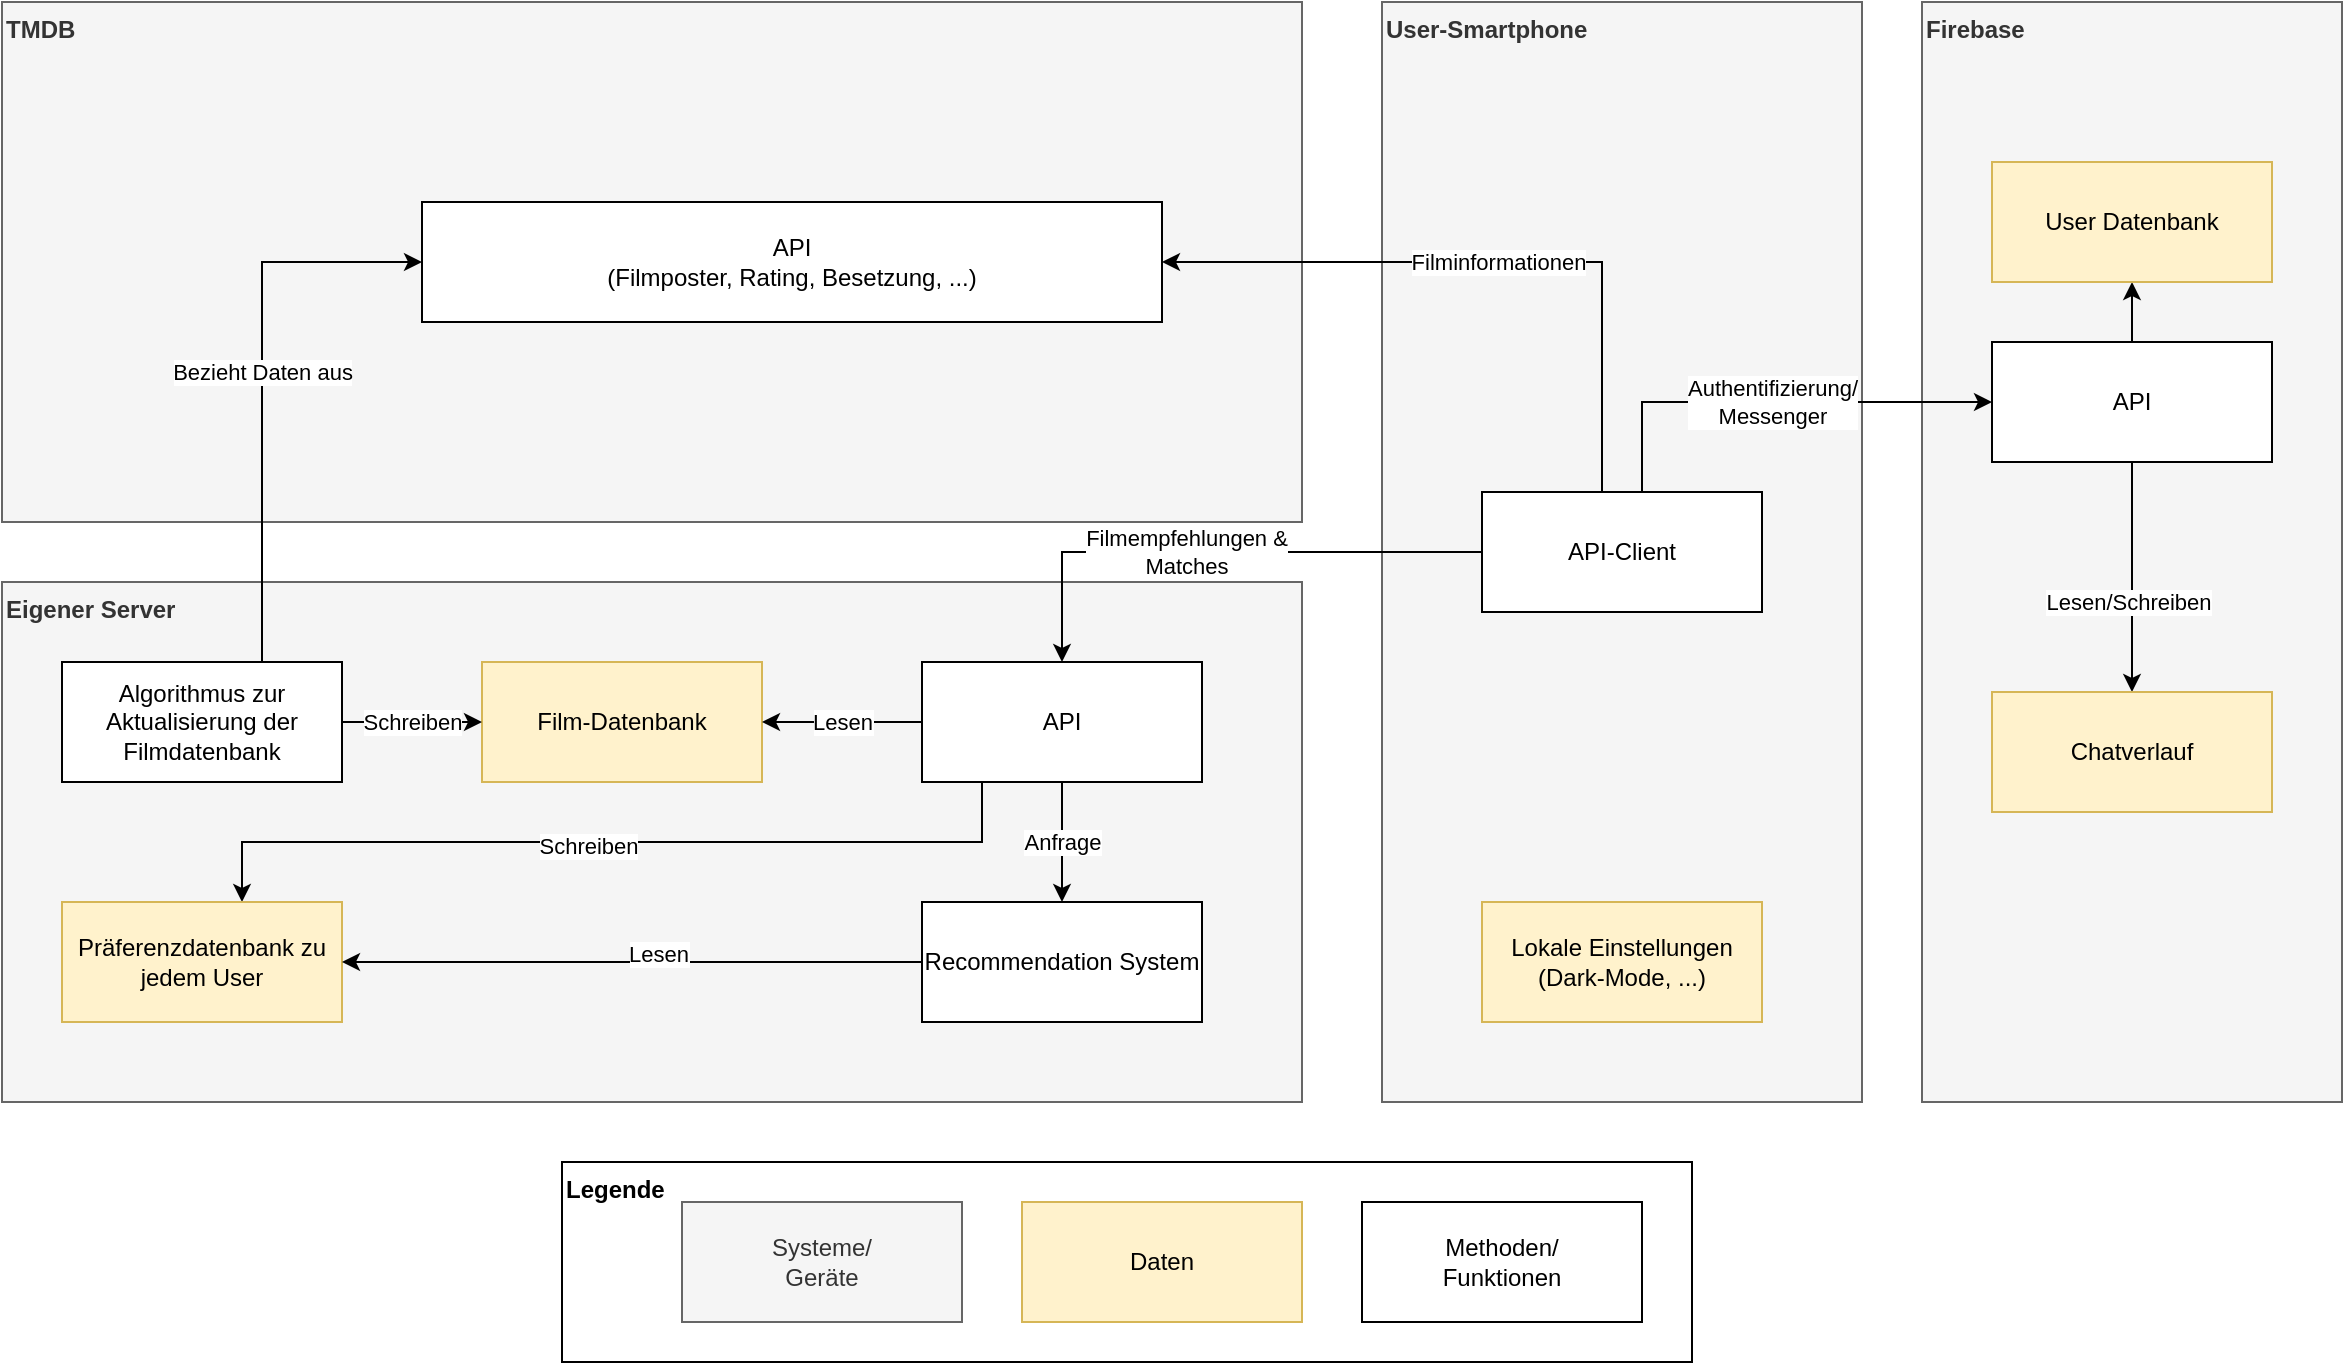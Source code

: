 <mxfile version="14.4.2"><diagram id="fTOrMEPARIp-xCmvjO_V" name="Page-1"><mxGraphModel dx="1673" dy="2034" grid="1" gridSize="10" guides="1" tooltips="1" connect="1" arrows="1" fold="1" page="1" pageScale="1" pageWidth="827" pageHeight="1169" math="0" shadow="0"><root><mxCell id="0"/><mxCell id="1" parent="0"/><mxCell id="VK_rfFd2qJHtfRdAsC_h-1" value="&lt;div align=&quot;left&quot;&gt;&lt;b&gt;Eigener Server&lt;/b&gt;&lt;/div&gt;" style="rounded=0;whiteSpace=wrap;html=1;align=left;fillColor=#f5f5f5;strokeColor=#666666;fontColor=#333333;verticalAlign=top;" vertex="1" parent="1"><mxGeometry x="190" y="120" width="650" height="260" as="geometry"/></mxCell><mxCell id="VK_rfFd2qJHtfRdAsC_h-3" value="&lt;div align=&quot;left&quot;&gt;&lt;b&gt;Firebase&lt;br&gt;&lt;/b&gt;&lt;/div&gt;" style="rounded=0;whiteSpace=wrap;html=1;align=left;fillColor=#f5f5f5;strokeColor=#666666;fontColor=#333333;verticalAlign=top;" vertex="1" parent="1"><mxGeometry x="1150" y="-170" width="210" height="550" as="geometry"/></mxCell><mxCell id="VK_rfFd2qJHtfRdAsC_h-4" value="&lt;div&gt;&lt;b&gt;User-Smartphone&lt;br&gt;&lt;/b&gt;&lt;/div&gt;" style="rounded=0;whiteSpace=wrap;html=1;align=left;fillColor=#f5f5f5;strokeColor=#666666;fontColor=#333333;verticalAlign=top;labelPosition=center;verticalLabelPosition=middle;" vertex="1" parent="1"><mxGeometry x="880" y="-170" width="240" height="550" as="geometry"/></mxCell><mxCell id="VK_rfFd2qJHtfRdAsC_h-5" value="Film-Datenbank" style="rounded=0;whiteSpace=wrap;html=1;fillColor=#fff2cc;strokeColor=#d6b656;" vertex="1" parent="1"><mxGeometry x="430" y="160" width="140" height="60" as="geometry"/></mxCell><mxCell id="VK_rfFd2qJHtfRdAsC_h-9" value="Lesen" style="edgeStyle=orthogonalEdgeStyle;rounded=0;orthogonalLoop=1;jettySize=auto;html=1;" edge="1" parent="1" source="VK_rfFd2qJHtfRdAsC_h-6" target="VK_rfFd2qJHtfRdAsC_h-5"><mxGeometry relative="1" as="geometry"/></mxCell><mxCell id="VK_rfFd2qJHtfRdAsC_h-15" value="Anfrage" style="edgeStyle=orthogonalEdgeStyle;rounded=0;orthogonalLoop=1;jettySize=auto;html=1;startArrow=none;startFill=0;" edge="1" parent="1" source="VK_rfFd2qJHtfRdAsC_h-6" target="VK_rfFd2qJHtfRdAsC_h-14"><mxGeometry relative="1" as="geometry"/></mxCell><mxCell id="VK_rfFd2qJHtfRdAsC_h-25" style="edgeStyle=orthogonalEdgeStyle;rounded=0;orthogonalLoop=1;jettySize=auto;html=1;startArrow=none;startFill=0;" edge="1" parent="1" source="VK_rfFd2qJHtfRdAsC_h-6" target="VK_rfFd2qJHtfRdAsC_h-8"><mxGeometry relative="1" as="geometry"><Array as="points"><mxPoint x="680" y="250"/><mxPoint x="310" y="250"/></Array></mxGeometry></mxCell><mxCell id="VK_rfFd2qJHtfRdAsC_h-26" value="Schreiben" style="edgeLabel;html=1;align=center;verticalAlign=middle;resizable=0;points=[];" vertex="1" connectable="0" parent="VK_rfFd2qJHtfRdAsC_h-25"><mxGeometry x="0.056" y="2" relative="1" as="geometry"><mxPoint as="offset"/></mxGeometry></mxCell><mxCell id="VK_rfFd2qJHtfRdAsC_h-6" value="&lt;div&gt;API&lt;/div&gt;" style="rounded=0;whiteSpace=wrap;html=1;" vertex="1" parent="1"><mxGeometry x="650" y="160" width="140" height="60" as="geometry"/></mxCell><mxCell id="VK_rfFd2qJHtfRdAsC_h-7" value="&lt;div&gt;Lokale Einstellungen&lt;/div&gt;&lt;div&gt;(Dark-Mode, ...)&lt;br&gt;&lt;/div&gt;" style="rounded=0;whiteSpace=wrap;html=1;fillColor=#fff2cc;strokeColor=#d6b656;" vertex="1" parent="1"><mxGeometry x="930" y="280" width="140" height="60" as="geometry"/></mxCell><mxCell id="VK_rfFd2qJHtfRdAsC_h-8" value="Präferenzdatenbank zu jedem User" style="rounded=0;whiteSpace=wrap;html=1;fillColor=#fff2cc;strokeColor=#d6b656;" vertex="1" parent="1"><mxGeometry x="220" y="280" width="140" height="60" as="geometry"/></mxCell><mxCell id="VK_rfFd2qJHtfRdAsC_h-16" style="edgeStyle=orthogonalEdgeStyle;rounded=0;orthogonalLoop=1;jettySize=auto;html=1;startArrow=none;startFill=0;" edge="1" parent="1" source="VK_rfFd2qJHtfRdAsC_h-14" target="VK_rfFd2qJHtfRdAsC_h-8"><mxGeometry relative="1" as="geometry"/></mxCell><mxCell id="VK_rfFd2qJHtfRdAsC_h-17" value="Lesen" style="edgeLabel;html=1;align=center;verticalAlign=middle;resizable=0;points=[];" vertex="1" connectable="0" parent="VK_rfFd2qJHtfRdAsC_h-16"><mxGeometry x="-0.085" y="-4" relative="1" as="geometry"><mxPoint as="offset"/></mxGeometry></mxCell><mxCell id="VK_rfFd2qJHtfRdAsC_h-14" value="Recommendation System" style="rounded=0;whiteSpace=wrap;html=1;" vertex="1" parent="1"><mxGeometry x="650" y="280" width="140" height="60" as="geometry"/></mxCell><mxCell id="VK_rfFd2qJHtfRdAsC_h-29" value="Authentifizierung/&lt;br&gt;Messenger" style="edgeStyle=orthogonalEdgeStyle;rounded=0;orthogonalLoop=1;jettySize=auto;html=1;entryX=0;entryY=0.5;entryDx=0;entryDy=0;startArrow=none;startFill=0;" edge="1" parent="1" source="VK_rfFd2qJHtfRdAsC_h-18" target="VK_rfFd2qJHtfRdAsC_h-27"><mxGeometry relative="1" as="geometry"><Array as="points"><mxPoint x="1010" y="30"/></Array></mxGeometry></mxCell><mxCell id="VK_rfFd2qJHtfRdAsC_h-18" value="API-Client" style="rounded=0;whiteSpace=wrap;html=1;" vertex="1" parent="1"><mxGeometry x="930" y="75" width="140" height="60" as="geometry"/></mxCell><mxCell id="VK_rfFd2qJHtfRdAsC_h-20" value="&lt;div align=&quot;left&quot;&gt;&lt;b&gt;TMDB&lt;br&gt;&lt;/b&gt;&lt;/div&gt;" style="rounded=0;whiteSpace=wrap;html=1;align=left;fillColor=#f5f5f5;strokeColor=#666666;fontColor=#333333;verticalAlign=top;" vertex="1" parent="1"><mxGeometry x="190" y="-170" width="650" height="260" as="geometry"/></mxCell><mxCell id="VK_rfFd2qJHtfRdAsC_h-21" value="&lt;div&gt;API&lt;/div&gt;&lt;div&gt;(Filmposter, Rating, Besetzung, ...)&lt;br&gt;&lt;/div&gt;" style="rounded=0;whiteSpace=wrap;html=1;" vertex="1" parent="1"><mxGeometry x="400" y="-70" width="370" height="60" as="geometry"/></mxCell><mxCell id="VK_rfFd2qJHtfRdAsC_h-22" value="Filminformationen" style="edgeStyle=orthogonalEdgeStyle;rounded=0;orthogonalLoop=1;jettySize=auto;html=1;entryX=1;entryY=0.5;entryDx=0;entryDy=0;startArrow=none;startFill=0;" edge="1" parent="1" source="VK_rfFd2qJHtfRdAsC_h-18" target="VK_rfFd2qJHtfRdAsC_h-21"><mxGeometry relative="1" as="geometry"><Array as="points"><mxPoint x="990" y="-40"/></Array></mxGeometry></mxCell><mxCell id="VK_rfFd2qJHtfRdAsC_h-23" style="edgeStyle=orthogonalEdgeStyle;rounded=0;orthogonalLoop=1;jettySize=auto;html=1;entryX=0;entryY=0.5;entryDx=0;entryDy=0;startArrow=none;startFill=0;exitX=0.5;exitY=0;exitDx=0;exitDy=0;" edge="1" parent="1" source="VK_rfFd2qJHtfRdAsC_h-47" target="VK_rfFd2qJHtfRdAsC_h-21"><mxGeometry relative="1" as="geometry"><Array as="points"><mxPoint x="320" y="160"/><mxPoint x="320" y="-40"/></Array></mxGeometry></mxCell><mxCell id="VK_rfFd2qJHtfRdAsC_h-24" value="Bezieht Daten aus" style="edgeLabel;html=1;align=center;verticalAlign=middle;resizable=0;points=[];" vertex="1" connectable="0" parent="VK_rfFd2qJHtfRdAsC_h-23"><mxGeometry x="0.13" relative="1" as="geometry"><mxPoint as="offset"/></mxGeometry></mxCell><mxCell id="VK_rfFd2qJHtfRdAsC_h-30" style="edgeStyle=orthogonalEdgeStyle;rounded=0;orthogonalLoop=1;jettySize=auto;html=1;startArrow=none;startFill=0;" edge="1" parent="1" source="VK_rfFd2qJHtfRdAsC_h-27" target="VK_rfFd2qJHtfRdAsC_h-28"><mxGeometry relative="1" as="geometry"/></mxCell><mxCell id="VK_rfFd2qJHtfRdAsC_h-35" style="edgeStyle=orthogonalEdgeStyle;rounded=0;orthogonalLoop=1;jettySize=auto;html=1;startArrow=none;startFill=0;" edge="1" parent="1" source="VK_rfFd2qJHtfRdAsC_h-27" target="VK_rfFd2qJHtfRdAsC_h-33"><mxGeometry relative="1" as="geometry"/></mxCell><mxCell id="VK_rfFd2qJHtfRdAsC_h-36" value="Lesen/Schreiben" style="edgeLabel;html=1;align=center;verticalAlign=middle;resizable=0;points=[];" vertex="1" connectable="0" parent="VK_rfFd2qJHtfRdAsC_h-35"><mxGeometry x="0.214" y="-2" relative="1" as="geometry"><mxPoint as="offset"/></mxGeometry></mxCell><mxCell id="VK_rfFd2qJHtfRdAsC_h-27" value="API" style="rounded=0;whiteSpace=wrap;html=1;" vertex="1" parent="1"><mxGeometry x="1185" width="140" height="60" as="geometry"/></mxCell><mxCell id="VK_rfFd2qJHtfRdAsC_h-28" value="User Datenbank" style="rounded=0;whiteSpace=wrap;html=1;fillColor=#fff2cc;strokeColor=#d6b656;" vertex="1" parent="1"><mxGeometry x="1185" y="-90" width="140" height="60" as="geometry"/></mxCell><mxCell id="VK_rfFd2qJHtfRdAsC_h-33" value="Chatverlauf" style="rounded=0;whiteSpace=wrap;html=1;fillColor=#fff2cc;strokeColor=#d6b656;" vertex="1" parent="1"><mxGeometry x="1185" y="175" width="140" height="60" as="geometry"/></mxCell><mxCell id="VK_rfFd2qJHtfRdAsC_h-19" style="edgeStyle=orthogonalEdgeStyle;rounded=0;orthogonalLoop=1;jettySize=auto;html=1;startArrow=none;startFill=0;" edge="1" parent="1" source="VK_rfFd2qJHtfRdAsC_h-18" target="VK_rfFd2qJHtfRdAsC_h-6"><mxGeometry relative="1" as="geometry"/></mxCell><mxCell id="VK_rfFd2qJHtfRdAsC_h-31" value="&lt;div&gt;Filmempfehlungen &amp;amp;&lt;/div&gt;&lt;div&gt;Matches&lt;/div&gt;" style="edgeLabel;html=1;align=center;verticalAlign=middle;resizable=0;points=[];" vertex="1" connectable="0" parent="VK_rfFd2qJHtfRdAsC_h-19"><mxGeometry x="0.247" y="4" relative="1" as="geometry"><mxPoint x="17" y="-4" as="offset"/></mxGeometry></mxCell><mxCell id="VK_rfFd2qJHtfRdAsC_h-37" value="&lt;div align=&quot;left&quot;&gt;&lt;b&gt;Legende&lt;/b&gt;&lt;/div&gt;" style="rounded=0;whiteSpace=wrap;html=1;align=left;verticalAlign=top;" vertex="1" parent="1"><mxGeometry x="470" y="410" width="565" height="100" as="geometry"/></mxCell><mxCell id="VK_rfFd2qJHtfRdAsC_h-38" value="Daten" style="rounded=0;whiteSpace=wrap;html=1;fillColor=#fff2cc;strokeColor=#d6b656;" vertex="1" parent="1"><mxGeometry x="700" y="430" width="140" height="60" as="geometry"/></mxCell><mxCell id="VK_rfFd2qJHtfRdAsC_h-40" value="&lt;div&gt;Methoden/&lt;/div&gt;&lt;div&gt;Funktionen&lt;/div&gt;" style="rounded=0;whiteSpace=wrap;html=1;" vertex="1" parent="1"><mxGeometry x="870" y="430" width="140" height="60" as="geometry"/></mxCell><mxCell id="VK_rfFd2qJHtfRdAsC_h-42" value="Systeme/&lt;br&gt;Geräte" style="rounded=0;whiteSpace=wrap;html=1;fillColor=#f5f5f5;strokeColor=#666666;fontColor=#333333;" vertex="1" parent="1"><mxGeometry x="530" y="430" width="140" height="60" as="geometry"/></mxCell><mxCell id="VK_rfFd2qJHtfRdAsC_h-48" value="Schreiben" style="edgeStyle=orthogonalEdgeStyle;rounded=0;orthogonalLoop=1;jettySize=auto;html=1;entryX=0;entryY=0.5;entryDx=0;entryDy=0;startArrow=none;startFill=0;" edge="1" parent="1" source="VK_rfFd2qJHtfRdAsC_h-47" target="VK_rfFd2qJHtfRdAsC_h-5"><mxGeometry relative="1" as="geometry"/></mxCell><mxCell id="VK_rfFd2qJHtfRdAsC_h-47" value="Algorithmus zur Aktualisierung der Filmdatenbank" style="rounded=0;whiteSpace=wrap;html=1;" vertex="1" parent="1"><mxGeometry x="220" y="160" width="140" height="60" as="geometry"/></mxCell></root></mxGraphModel></diagram></mxfile>